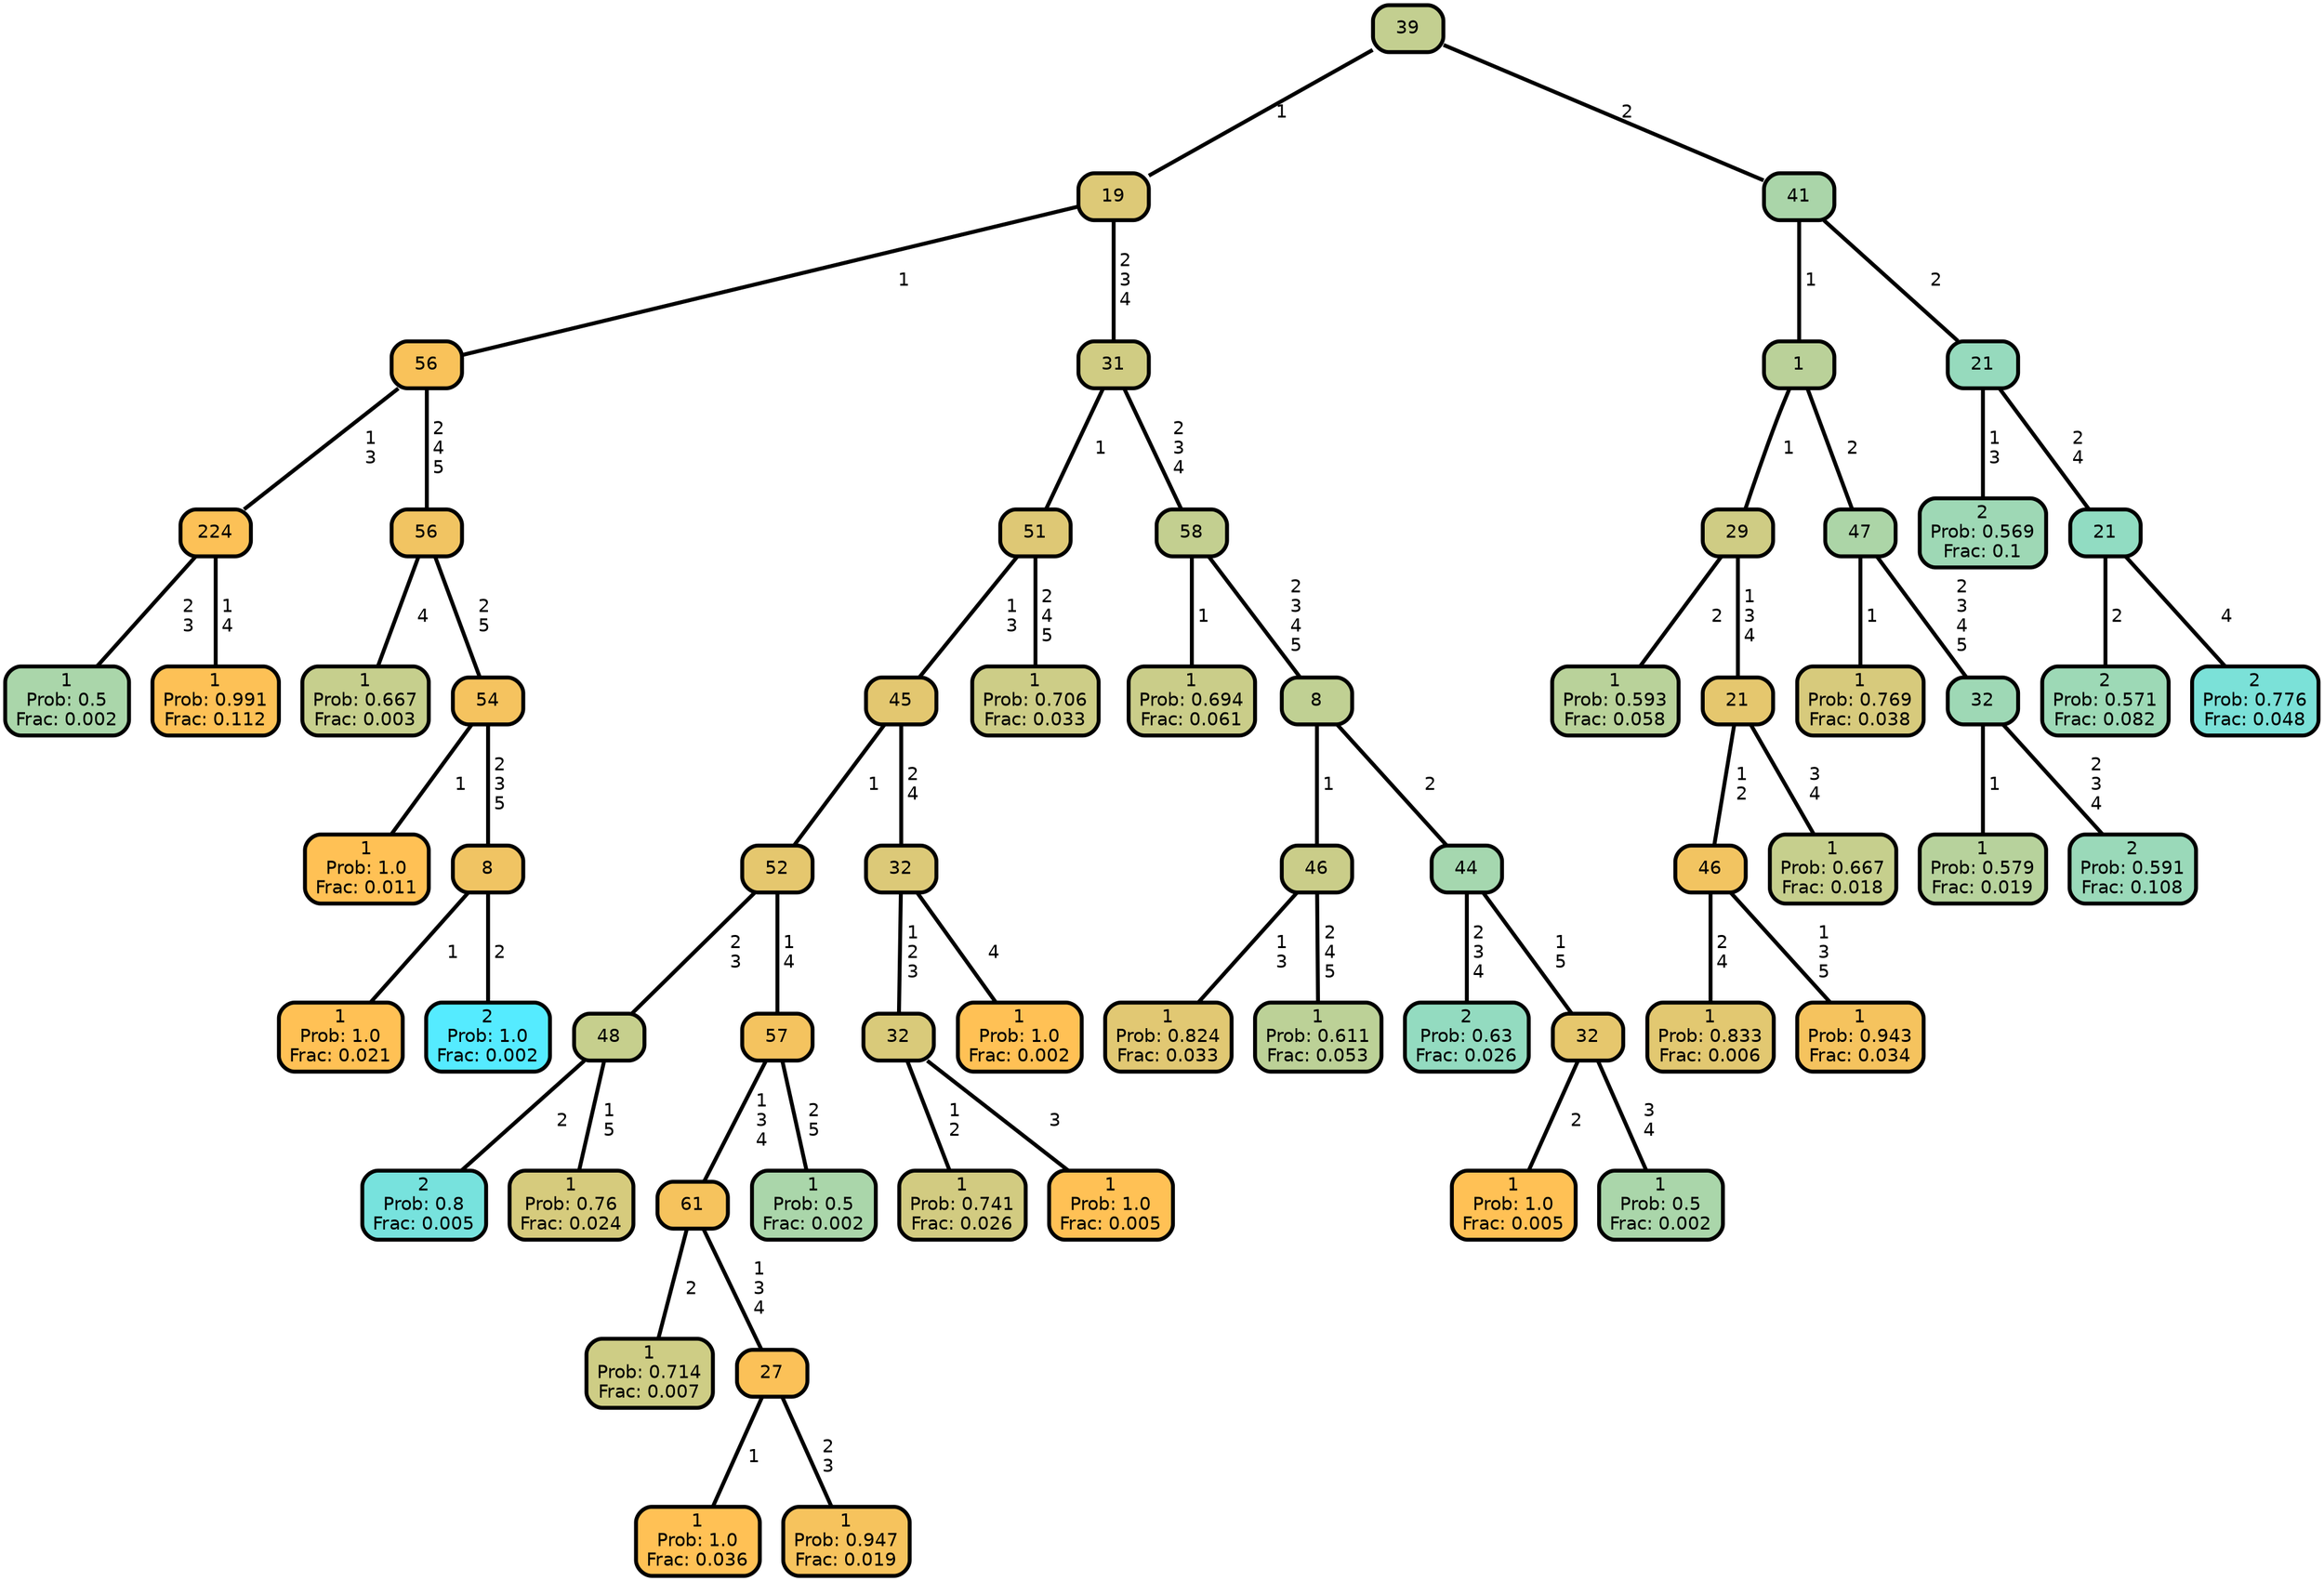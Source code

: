 graph Tree {
node [shape=box, style="filled, rounded",color="black",penwidth="3",fontcolor="black",                 fontname=helvetica] ;
graph [ranksep="0 equally", splines=straight,                 bgcolor=transparent, dpi=200] ;
edge [fontname=helvetica, color=black] ;
0 [label="1
Prob: 0.5
Frac: 0.002", fillcolor="#aad6aa"] ;
1 [label="224", fillcolor="#fcc157"] ;
2 [label="1
Prob: 0.991
Frac: 0.112", fillcolor="#fdc156"] ;
3 [label="56", fillcolor="#f9c25a"] ;
4 [label="1
Prob: 0.667
Frac: 0.003", fillcolor="#c6cf8d"] ;
5 [label="56", fillcolor="#f1c462"] ;
6 [label="1
Prob: 1.0
Frac: 0.011", fillcolor="#ffc155"] ;
7 [label="54", fillcolor="#f5c35f"] ;
8 [label="1
Prob: 1.0
Frac: 0.021", fillcolor="#ffc155"] ;
9 [label="8", fillcolor="#f0c463"] ;
10 [label="2
Prob: 1.0
Frac: 0.002", fillcolor="#55ebff"] ;
11 [label="19", fillcolor="#ddc977"] ;
12 [label="2
Prob: 0.8
Frac: 0.005", fillcolor="#77e2dd"] ;
13 [label="48", fillcolor="#c6cf8d"] ;
14 [label="1
Prob: 0.76
Frac: 0.024", fillcolor="#d6cb7d"] ;
15 [label="52", fillcolor="#e5c76e"] ;
16 [label="1
Prob: 0.714
Frac: 0.007", fillcolor="#cecd85"] ;
17 [label="61", fillcolor="#f6c35d"] ;
18 [label="1
Prob: 1.0
Frac: 0.036", fillcolor="#ffc155"] ;
19 [label="27", fillcolor="#fbc158"] ;
20 [label="1
Prob: 0.947
Frac: 0.019", fillcolor="#f6c35d"] ;
21 [label="57", fillcolor="#f4c35f"] ;
22 [label="1
Prob: 0.5
Frac: 0.002", fillcolor="#aad6aa"] ;
23 [label="45", fillcolor="#e3c770"] ;
24 [label="1
Prob: 0.741
Frac: 0.026", fillcolor="#d2cb81"] ;
25 [label="32", fillcolor="#d9ca7a"] ;
26 [label="1
Prob: 1.0
Frac: 0.005", fillcolor="#ffc155"] ;
27 [label="32", fillcolor="#dcc978"] ;
28 [label="1
Prob: 1.0
Frac: 0.002", fillcolor="#ffc155"] ;
29 [label="51", fillcolor="#dec875"] ;
30 [label="1
Prob: 0.706
Frac: 0.033", fillcolor="#cdcd87"] ;
31 [label="31", fillcolor="#d0cc83"] ;
32 [label="1
Prob: 0.694
Frac: 0.061", fillcolor="#cacd89"] ;
33 [label="58", fillcolor="#c3cf90"] ;
34 [label="1
Prob: 0.824
Frac: 0.033", fillcolor="#e1c873"] ;
35 [label="46", fillcolor="#cacd89"] ;
36 [label="1
Prob: 0.611
Frac: 0.053", fillcolor="#bcd197"] ;
37 [label="8", fillcolor="#c0d093"] ;
38 [label="2
Prob: 0.63
Frac: 0.026", fillcolor="#93dbc0"] ;
39 [label="44", fillcolor="#a5d7af"] ;
40 [label="1
Prob: 1.0
Frac: 0.005", fillcolor="#ffc155"] ;
41 [label="32", fillcolor="#e6c76d"] ;
42 [label="1
Prob: 0.5
Frac: 0.002", fillcolor="#aad6aa"] ;
43 [label="39", fillcolor="#c3cf90"] ;
44 [label="1
Prob: 0.593
Frac: 0.058", fillcolor="#b9d29a"] ;
45 [label="29", fillcolor="#cfcc84"] ;
46 [label="1
Prob: 0.833
Frac: 0.006", fillcolor="#e2c871"] ;
47 [label="46", fillcolor="#f2c461"] ;
48 [label="1
Prob: 0.943
Frac: 0.034", fillcolor="#f5c35e"] ;
49 [label="21", fillcolor="#e5c76e"] ;
50 [label="1
Prob: 0.667
Frac: 0.018", fillcolor="#c6cf8d"] ;
51 [label="1", fillcolor="#bad199"] ;
52 [label="1
Prob: 0.769
Frac: 0.038", fillcolor="#d7ca7c"] ;
53 [label="47", fillcolor="#acd5a7"] ;
54 [label="1
Prob: 0.579
Frac: 0.019", fillcolor="#b7d29c"] ;
55 [label="32", fillcolor="#9ed8b5"] ;
56 [label="2
Prob: 0.591
Frac: 0.108", fillcolor="#9ad9b9"] ;
57 [label="41", fillcolor="#aad5a9"] ;
58 [label="2
Prob: 0.569
Frac: 0.1", fillcolor="#9ed8b5"] ;
59 [label="21", fillcolor="#96dabd"] ;
60 [label="2
Prob: 0.571
Frac: 0.082", fillcolor="#9dd9b6"] ;
61 [label="21", fillcolor="#91dcc2"] ;
62 [label="2
Prob: 0.776
Frac: 0.048", fillcolor="#7be1d8"] ;
1 -- 0 [label=" 2\n 3",penwidth=3] ;
1 -- 2 [label=" 1\n 4",penwidth=3] ;
3 -- 1 [label=" 1\n 3",penwidth=3] ;
3 -- 5 [label=" 2\n 4\n 5",penwidth=3] ;
5 -- 4 [label=" 4",penwidth=3] ;
5 -- 7 [label=" 2\n 5",penwidth=3] ;
7 -- 6 [label=" 1",penwidth=3] ;
7 -- 9 [label=" 2\n 3\n 5",penwidth=3] ;
9 -- 8 [label=" 1",penwidth=3] ;
9 -- 10 [label=" 2",penwidth=3] ;
11 -- 3 [label=" 1",penwidth=3] ;
11 -- 31 [label=" 2\n 3\n 4",penwidth=3] ;
13 -- 12 [label=" 2",penwidth=3] ;
13 -- 14 [label=" 1\n 5",penwidth=3] ;
15 -- 13 [label=" 2\n 3",penwidth=3] ;
15 -- 21 [label=" 1\n 4",penwidth=3] ;
17 -- 16 [label=" 2",penwidth=3] ;
17 -- 19 [label=" 1\n 3\n 4",penwidth=3] ;
19 -- 18 [label=" 1",penwidth=3] ;
19 -- 20 [label=" 2\n 3",penwidth=3] ;
21 -- 17 [label=" 1\n 3\n 4",penwidth=3] ;
21 -- 22 [label=" 2\n 5",penwidth=3] ;
23 -- 15 [label=" 1",penwidth=3] ;
23 -- 27 [label=" 2\n 4",penwidth=3] ;
25 -- 24 [label=" 1\n 2",penwidth=3] ;
25 -- 26 [label=" 3",penwidth=3] ;
27 -- 25 [label=" 1\n 2\n 3",penwidth=3] ;
27 -- 28 [label=" 4",penwidth=3] ;
29 -- 23 [label=" 1\n 3",penwidth=3] ;
29 -- 30 [label=" 2\n 4\n 5",penwidth=3] ;
31 -- 29 [label=" 1",penwidth=3] ;
31 -- 33 [label=" 2\n 3\n 4",penwidth=3] ;
33 -- 32 [label=" 1",penwidth=3] ;
33 -- 37 [label=" 2\n 3\n 4\n 5",penwidth=3] ;
35 -- 34 [label=" 1\n 3",penwidth=3] ;
35 -- 36 [label=" 2\n 4\n 5",penwidth=3] ;
37 -- 35 [label=" 1",penwidth=3] ;
37 -- 39 [label=" 2",penwidth=3] ;
39 -- 38 [label=" 2\n 3\n 4",penwidth=3] ;
39 -- 41 [label=" 1\n 5",penwidth=3] ;
41 -- 40 [label=" 2",penwidth=3] ;
41 -- 42 [label=" 3\n 4",penwidth=3] ;
43 -- 11 [label=" 1",penwidth=3] ;
43 -- 57 [label=" 2",penwidth=3] ;
45 -- 44 [label=" 2",penwidth=3] ;
45 -- 49 [label=" 1\n 3\n 4",penwidth=3] ;
47 -- 46 [label=" 2\n 4",penwidth=3] ;
47 -- 48 [label=" 1\n 3\n 5",penwidth=3] ;
49 -- 47 [label=" 1\n 2",penwidth=3] ;
49 -- 50 [label=" 3\n 4",penwidth=3] ;
51 -- 45 [label=" 1",penwidth=3] ;
51 -- 53 [label=" 2",penwidth=3] ;
53 -- 52 [label=" 1",penwidth=3] ;
53 -- 55 [label=" 2\n 3\n 4\n 5",penwidth=3] ;
55 -- 54 [label=" 1",penwidth=3] ;
55 -- 56 [label=" 2\n 3\n 4",penwidth=3] ;
57 -- 51 [label=" 1",penwidth=3] ;
57 -- 59 [label=" 2",penwidth=3] ;
59 -- 58 [label=" 1\n 3",penwidth=3] ;
59 -- 61 [label=" 2\n 4",penwidth=3] ;
61 -- 60 [label=" 2",penwidth=3] ;
61 -- 62 [label=" 4",penwidth=3] ;
{rank = same;}}